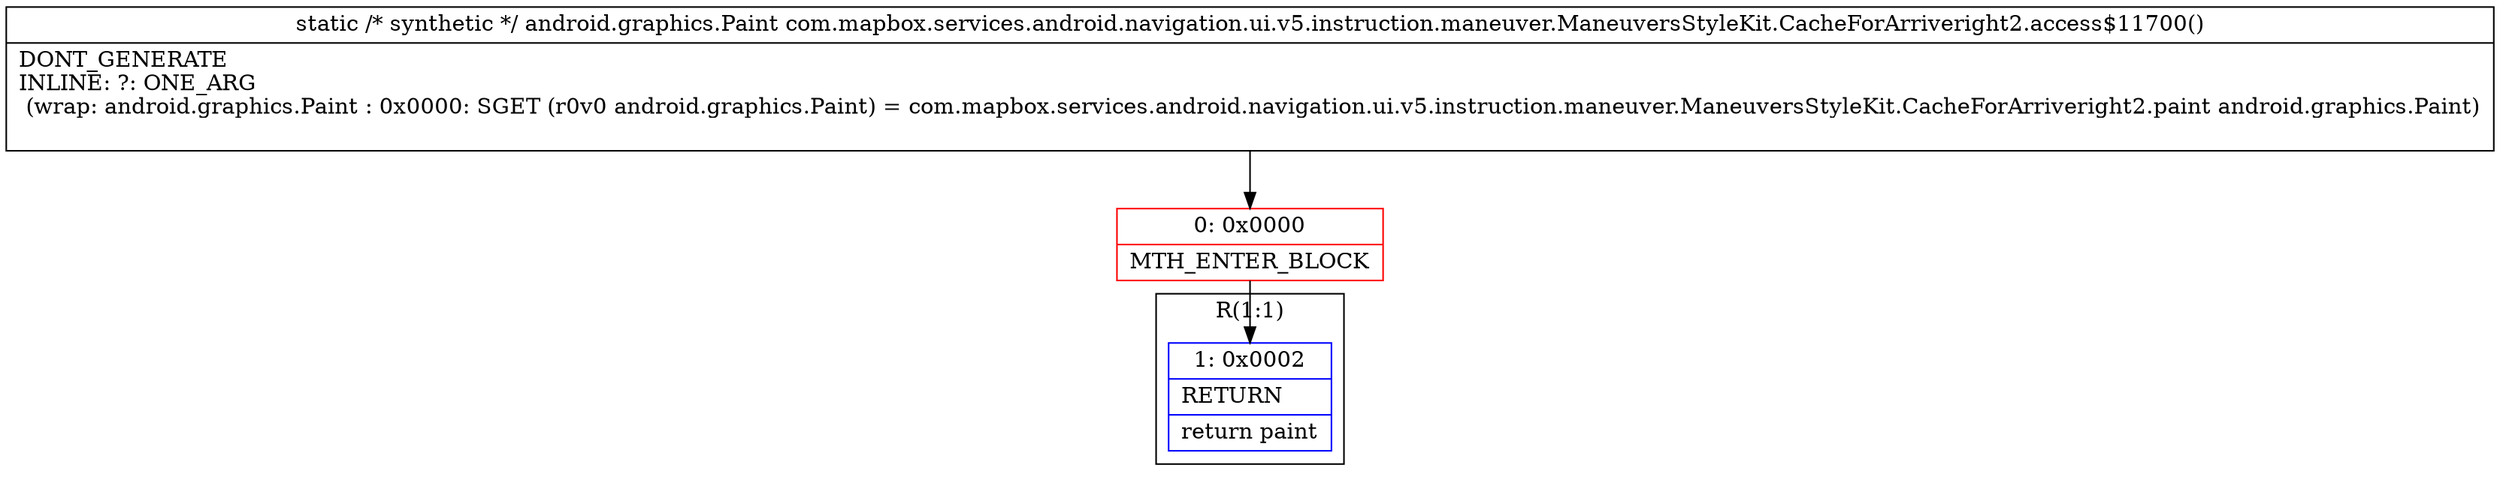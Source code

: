 digraph "CFG forcom.mapbox.services.android.navigation.ui.v5.instruction.maneuver.ManeuversStyleKit.CacheForArriveright2.access$11700()Landroid\/graphics\/Paint;" {
subgraph cluster_Region_59922648 {
label = "R(1:1)";
node [shape=record,color=blue];
Node_1 [shape=record,label="{1\:\ 0x0002|RETURN\l|return paint\l}"];
}
Node_0 [shape=record,color=red,label="{0\:\ 0x0000|MTH_ENTER_BLOCK\l}"];
MethodNode[shape=record,label="{static \/* synthetic *\/ android.graphics.Paint com.mapbox.services.android.navigation.ui.v5.instruction.maneuver.ManeuversStyleKit.CacheForArriveright2.access$11700()  | DONT_GENERATE\lINLINE: ?: ONE_ARG  \l  (wrap: android.graphics.Paint : 0x0000: SGET  (r0v0 android.graphics.Paint) =  com.mapbox.services.android.navigation.ui.v5.instruction.maneuver.ManeuversStyleKit.CacheForArriveright2.paint android.graphics.Paint)\l\l}"];
MethodNode -> Node_0;
Node_0 -> Node_1;
}

